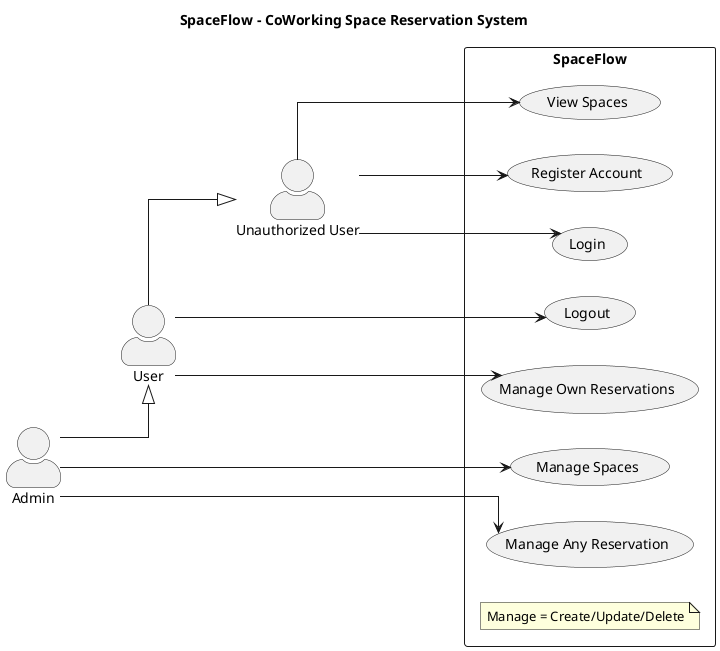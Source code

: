 @startuml SpaceFlow Use Case Diagram

left to right direction
skinparam linetype ortho

skinparam actorStyle awesome
skinparam packageStyle rectangle
skinparam usecaseStyle roundbox

title SpaceFlow - CoWorking Space Reservation System

' Actors
actor "Unauthorized User" as Visitor
actor "User" as User
actor "Admin" as Admin

' Inheritance
User --|> Visitor
Admin --|> User

rectangle SpaceFlow {
  ' Visitor Use Cases
  usecase "View Spaces" as ViewSpaces
  usecase "Register Account" as Register
  usecase "Login" as Login
  
  ' User Use Cases
  usecase "Logout" as Logout
  usecase "Manage Own Reservations" as ManageOwnReservations
  
  ' Admin Use Cases
  usecase "Manage Spaces" as ManageSpaces
  usecase "Manage Any Reservation" as ManageAnyReservation
  
  ' Visitor associations
  Visitor ---> ViewSpaces
  Visitor --> Register
  Visitor --> Login
  
  ' User associations
  User --> Logout
  User --> ManageOwnReservations
  
  ' Admin associations
  Admin --> ManageSpaces
  Admin --> ManageAnyReservation

  ' Note
  note "Manage = Create/Update/Delete" as Note
}







@enduml